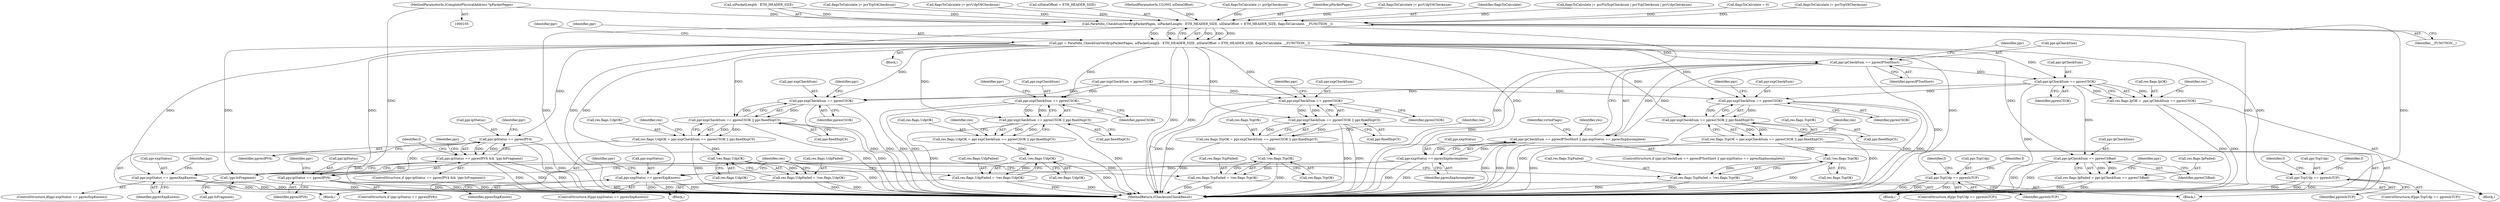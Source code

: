 digraph "0_kvm-guest-drivers-windows_fbfa4d1083ea84c5429992ca3e996d7d4fbc8238@pointer" {
"1000108" [label="(MethodParameterIn,tCompletePhysicalAddress *pPacketPages)"];
"1000188" [label="(Call,ParaNdis_CheckSumVerify(pPacketPages, ulPacketLength - ETH_HEADER_SIZE, ulDataOffset + ETH_HEADER_SIZE, flagsToCalculate, __FUNCTION__))"];
"1000186" [label="(Call,ppr = ParaNdis_CheckSumVerify(pPacketPages, ulPacketLength - ETH_HEADER_SIZE, ulDataOffset + ETH_HEADER_SIZE, flagsToCalculate, __FUNCTION__))"];
"1000200" [label="(Call,ppr.ipCheckSum == ppresIPTooShort)"];
"1000199" [label="(Call,ppr.ipCheckSum == ppresIPTooShort || ppr.xxpStatus == ppresXxpIncomplete)"];
"1000266" [label="(Call,ppr.ipCheckSum == ppresCSOK)"];
"1000260" [label="(Call,res.flags.IpOK =  ppr.ipCheckSum == ppresCSOK)"];
"1000277" [label="(Call,ppr.ipCheckSum == ppresCSBad)"];
"1000271" [label="(Call,res.flags.IpFailed = ppr.ipCheckSum == ppresCSBad)"];
"1000308" [label="(Call,ppr.xxpCheckSum == ppresCSOK)"];
"1000307" [label="(Call,ppr.xxpCheckSum == ppresCSOK || ppr.fixedXxpCS)"];
"1000301" [label="(Call,res.flags.TcpOK = ppr.xxpCheckSum == ppresCSOK || ppr.fixedXxpCS)"];
"1000322" [label="(Call,!res.flags.TcpOK)"];
"1000316" [label="(Call,res.flags.TcpFailed = !res.flags.TcpOK)"];
"1000342" [label="(Call,ppr.xxpCheckSum == ppresCSOK)"];
"1000341" [label="(Call,ppr.xxpCheckSum == ppresCSOK || ppr.fixedXxpCS)"];
"1000335" [label="(Call,res.flags.UdpOK = ppr.xxpCheckSum == ppresCSOK || ppr.fixedXxpCS)"];
"1000356" [label="(Call,!res.flags.UdpOK)"];
"1000350" [label="(Call,res.flags.UdpFailed = !res.flags.UdpOK)"];
"1000205" [label="(Call,ppr.xxpStatus == ppresXxpIncomplete)"];
"1000283" [label="(Call,ppr.xxpStatus == ppresXxpKnown)"];
"1000371" [label="(Call,ppr.xxpStatus == ppresXxpKnown)"];
"1000245" [label="(Call,ppr.ipStatus == ppresIPV4)"];
"1000244" [label="(Call,ppr.ipStatus == ppresIPV4 && !ppr.IsFragment)"];
"1000364" [label="(Call,ppr.ipStatus == ppresIPV6)"];
"1000250" [label="(Call,!ppr.IsFragment)"];
"1000290" [label="(Call,ppr.TcpUdp == ppresIsTCP)"];
"1000378" [label="(Call,ppr.TcpUdp == ppresIsTCP)"];
"1000396" [label="(Call,ppr.xxpCheckSum == ppresCSOK)"];
"1000395" [label="(Call,ppr.xxpCheckSum == ppresCSOK || ppr.fixedXxpCS)"];
"1000389" [label="(Call,res.flags.TcpOK = ppr.xxpCheckSum == ppresCSOK || ppr.fixedXxpCS)"];
"1000410" [label="(Call,!res.flags.TcpOK)"];
"1000404" [label="(Call,res.flags.TcpFailed = !res.flags.TcpOK)"];
"1000430" [label="(Call,ppr.xxpCheckSum == ppresCSOK)"];
"1000429" [label="(Call,ppr.xxpCheckSum == ppresCSOK || ppr.fixedXxpCS)"];
"1000423" [label="(Call,res.flags.UdpOK = ppr.xxpCheckSum == ppresCSOK || ppr.fixedXxpCS)"];
"1000444" [label="(Call,!res.flags.UdpOK)"];
"1000438" [label="(Call,res.flags.UdpFailed = !res.flags.UdpOK)"];
"1000243" [label="(ControlStructure,if (ppr.ipStatus == ppresIPV4 && !ppr.IsFragment))"];
"1000229" [label="(Identifier,virtioFlags)"];
"1000435" [label="(Call,ppr.fixedXxpCS)"];
"1000200" [label="(Call,ppr.ipCheckSum == ppresIPTooShort)"];
"1000332" [label="(Identifier,f)"];
"1000452" [label="(MethodReturn,tChecksumCheckResult)"];
"1000284" [label="(Call,ppr.xxpStatus)"];
"1000347" [label="(Call,ppr.fixedXxpCS)"];
"1000314" [label="(Identifier,ppr)"];
"1000322" [label="(Call,!res.flags.TcpOK)"];
"1000266" [label="(Call,ppr.ipCheckSum == ppresCSOK)"];
"1000207" [label="(Identifier,ppr)"];
"1000108" [label="(MethodParameterIn,tCompletePhysicalAddress *pPacketPages)"];
"1000249" [label="(Identifier,ppresIPV4)"];
"1000348" [label="(Identifier,ppr)"];
"1000404" [label="(Call,res.flags.TcpFailed = !res.flags.TcpOK)"];
"1000283" [label="(Call,ppr.xxpStatus == ppresXxpKnown)"];
"1000278" [label="(Call,ppr.ipCheckSum)"];
"1000199" [label="(Call,ppr.ipCheckSum == ppresIPTooShort || ppr.xxpStatus == ppresXxpIncomplete)"];
"1000246" [label="(Call,ppr.ipStatus)"];
"1000289" [label="(ControlStructure,if(ppr.TcpUdp == ppresIsTCP))"];
"1000149" [label="(Call,flagsToCalculate |= pcrFixXxpChecksum | pcrTcpChecksum | pcrUdpChecksum)"];
"1000188" [label="(Call,ParaNdis_CheckSumVerify(pPacketPages, ulPacketLength - ETH_HEADER_SIZE, ulDataOffset + ETH_HEADER_SIZE, flagsToCalculate, __FUNCTION__))"];
"1000123" [label="(Call,flagsToCalculate = 0)"];
"1000410" [label="(Call,!res.flags.TcpOK)"];
"1000370" [label="(ControlStructure,if(ppr.xxpStatus == ppresXxpKnown))"];
"1000259" [label="(Block,)"];
"1000309" [label="(Call,ppr.xxpCheckSum)"];
"1000422" [label="(Block,)"];
"1000317" [label="(Call,res.flags.TcpFailed)"];
"1000356" [label="(Call,!res.flags.UdpOK)"];
"1000319" [label="(Identifier,res)"];
"1000257" [label="(Identifier,f)"];
"1000371" [label="(Call,ppr.xxpStatus == ppresXxpKnown)"];
"1000424" [label="(Call,res.flags.UdpOK)"];
"1000271" [label="(Call,res.flags.IpFailed = ppr.ipCheckSum == ppresCSBad)"];
"1000316" [label="(Call,res.flags.TcpFailed = !res.flags.TcpOK)"];
"1000343" [label="(Call,ppr.xxpCheckSum)"];
"1000292" [label="(Identifier,ppr)"];
"1000377" [label="(ControlStructure,if(ppr.TcpUdp == ppresIsTCP))"];
"1000445" [label="(Call,res.flags.UdpOK)"];
"1000176" [label="(Call,flagsToCalculate |= pcrTcpV6Checksum)"];
"1000323" [label="(Call,res.flags.TcpOK)"];
"1000245" [label="(Call,ppr.ipStatus == ppresIPV4)"];
"1000451" [label="(Identifier,res)"];
"1000205" [label="(Call,ppr.xxpStatus == ppresXxpIncomplete)"];
"1000407" [label="(Identifier,res)"];
"1000434" [label="(Identifier,ppresCSOK)"];
"1000313" [label="(Call,ppr.fixedXxpCS)"];
"1000335" [label="(Call,res.flags.UdpOK = ppr.xxpCheckSum == ppresCSOK || ppr.fixedXxpCS)"];
"1000287" [label="(Identifier,ppresXxpKnown)"];
"1000244" [label="(Call,ppr.ipStatus == ppresIPV4 && !ppr.IsFragment)"];
"1000429" [label="(Call,ppr.xxpCheckSum == ppresCSOK || ppr.fixedXxpCS)"];
"1000190" [label="(Call,ulPacketLength - ETH_HEADER_SIZE)"];
"1000334" [label="(Block,)"];
"1000261" [label="(Call,res.flags.IpOK)"];
"1000162" [label="(Call,flagsToCalculate |= pcrTcpV4Checksum)"];
"1000202" [label="(Identifier,ppr)"];
"1000302" [label="(Call,res.flags.TcpOK)"];
"1000438" [label="(Call,res.flags.UdpFailed = !res.flags.UdpOK)"];
"1000308" [label="(Call,ppr.xxpCheckSum == ppresCSOK)"];
"1000430" [label="(Call,ppr.xxpCheckSum == ppresCSOK)"];
"1000285" [label="(Identifier,ppr)"];
"1000291" [label="(Call,ppr.TcpUdp)"];
"1000238" [label="(Call,ppr.xxpCheckSum = ppresCSOK)"];
"1000277" [label="(Call,ppr.ipCheckSum == ppresCSBad)"];
"1000250" [label="(Call,!ppr.IsFragment)"];
"1000301" [label="(Call,res.flags.TcpOK = ppr.xxpCheckSum == ppresCSOK || ppr.fixedXxpCS)"];
"1000389" [label="(Call,res.flags.TcpOK = ppr.xxpCheckSum == ppresCSOK || ppr.fixedXxpCS)"];
"1000441" [label="(Identifier,res)"];
"1000260" [label="(Call,res.flags.IpOK =  ppr.ipCheckSum == ppresCSOK)"];
"1000397" [label="(Call,ppr.xxpCheckSum)"];
"1000380" [label="(Identifier,ppr)"];
"1000183" [label="(Call,flagsToCalculate |= pcrUdpV6Checksum)"];
"1000395" [label="(Call,ppr.xxpCheckSum == ppresCSOK || ppr.fixedXxpCS)"];
"1000251" [label="(Call,ppr.IsFragment)"];
"1000307" [label="(Call,ppr.xxpCheckSum == ppresCSOK || ppr.fixedXxpCS)"];
"1000270" [label="(Identifier,ppresCSOK)"];
"1000375" [label="(Identifier,ppresXxpKnown)"];
"1000363" [label="(ControlStructure,if (ppr.ipStatus == ppresIPV6))"];
"1000444" [label="(Call,!res.flags.UdpOK)"];
"1000198" [label="(ControlStructure,if (ppr.ipCheckSum == ppresIPTooShort || ppr.xxpStatus == ppresXxpIncomplete))"];
"1000364" [label="(Call,ppr.ipStatus == ppresIPV6)"];
"1000186" [label="(Call,ppr = ParaNdis_CheckSumVerify(pPacketPages, ulPacketLength - ETH_HEADER_SIZE, ulDataOffset + ETH_HEADER_SIZE, flagsToCalculate, __FUNCTION__))"];
"1000193" [label="(Call,ulDataOffset + ETH_HEADER_SIZE)"];
"1000110" [label="(MethodParameterIn,ULONG ulDataOffset)"];
"1000379" [label="(Call,ppr.TcpUdp)"];
"1000400" [label="(Identifier,ppresCSOK)"];
"1000366" [label="(Identifier,ppr)"];
"1000411" [label="(Call,res.flags.TcpOK)"];
"1000267" [label="(Call,ppr.ipCheckSum)"];
"1000368" [label="(Identifier,ppresIPV6)"];
"1000351" [label="(Call,res.flags.UdpFailed)"];
"1000423" [label="(Call,res.flags.UdpOK = ppr.xxpCheckSum == ppresCSOK || ppr.fixedXxpCS)"];
"1000420" [label="(Identifier,f)"];
"1000341" [label="(Call,ppr.xxpCheckSum == ppresCSOK || ppr.fixedXxpCS)"];
"1000350" [label="(Call,res.flags.UdpFailed = !res.flags.UdpOK)"];
"1000204" [label="(Identifier,ppresIPTooShort)"];
"1000135" [label="(Call,flagsToCalculate |= pcrIpChecksum)"];
"1000201" [label="(Call,ppr.ipCheckSum)"];
"1000431" [label="(Call,ppr.xxpCheckSum)"];
"1000382" [label="(Identifier,ppresIsTCP)"];
"1000189" [label="(Identifier,pPacketPages)"];
"1000390" [label="(Call,res.flags.TcpOK)"];
"1000272" [label="(Call,res.flags.IpFailed)"];
"1000298" [label="(Identifier,f)"];
"1000290" [label="(Call,ppr.TcpUdp == ppresIsTCP)"];
"1000300" [label="(Block,)"];
"1000346" [label="(Identifier,ppresCSOK)"];
"1000197" [label="(Identifier,__FUNCTION__)"];
"1000281" [label="(Identifier,ppresCSBad)"];
"1000401" [label="(Call,ppr.fixedXxpCS)"];
"1000357" [label="(Call,res.flags.UdpOK)"];
"1000373" [label="(Identifier,ppr)"];
"1000169" [label="(Call,flagsToCalculate |= pcrUdpV4Checksum)"];
"1000436" [label="(Identifier,ppr)"];
"1000388" [label="(Block,)"];
"1000274" [label="(Identifier,res)"];
"1000214" [label="(Identifier,res)"];
"1000111" [label="(Block,)"];
"1000206" [label="(Call,ppr.xxpStatus)"];
"1000187" [label="(Identifier,ppr)"];
"1000336" [label="(Call,res.flags.UdpOK)"];
"1000365" [label="(Call,ppr.ipStatus)"];
"1000252" [label="(Identifier,ppr)"];
"1000386" [label="(Identifier,f)"];
"1000294" [label="(Identifier,ppresIsTCP)"];
"1000209" [label="(Identifier,ppresXxpIncomplete)"];
"1000342" [label="(Call,ppr.xxpCheckSum == ppresCSOK)"];
"1000372" [label="(Call,ppr.xxpStatus)"];
"1000396" [label="(Call,ppr.xxpCheckSum == ppresCSOK)"];
"1000312" [label="(Identifier,ppresCSOK)"];
"1000402" [label="(Identifier,ppr)"];
"1000282" [label="(ControlStructure,if(ppr.xxpStatus == ppresXxpKnown))"];
"1000439" [label="(Call,res.flags.UdpFailed)"];
"1000353" [label="(Identifier,res)"];
"1000196" [label="(Identifier,flagsToCalculate)"];
"1000378" [label="(Call,ppr.TcpUdp == ppresIsTCP)"];
"1000405" [label="(Call,res.flags.TcpFailed)"];
"1000108" -> "1000105"  [label="AST: "];
"1000108" -> "1000452"  [label="DDG: "];
"1000108" -> "1000188"  [label="DDG: "];
"1000188" -> "1000186"  [label="AST: "];
"1000188" -> "1000197"  [label="CFG: "];
"1000189" -> "1000188"  [label="AST: "];
"1000190" -> "1000188"  [label="AST: "];
"1000193" -> "1000188"  [label="AST: "];
"1000196" -> "1000188"  [label="AST: "];
"1000197" -> "1000188"  [label="AST: "];
"1000186" -> "1000188"  [label="CFG: "];
"1000188" -> "1000452"  [label="DDG: "];
"1000188" -> "1000452"  [label="DDG: "];
"1000188" -> "1000452"  [label="DDG: "];
"1000188" -> "1000452"  [label="DDG: "];
"1000188" -> "1000452"  [label="DDG: "];
"1000188" -> "1000186"  [label="DDG: "];
"1000188" -> "1000186"  [label="DDG: "];
"1000188" -> "1000186"  [label="DDG: "];
"1000188" -> "1000186"  [label="DDG: "];
"1000188" -> "1000186"  [label="DDG: "];
"1000190" -> "1000188"  [label="DDG: "];
"1000190" -> "1000188"  [label="DDG: "];
"1000110" -> "1000188"  [label="DDG: "];
"1000183" -> "1000188"  [label="DDG: "];
"1000135" -> "1000188"  [label="DDG: "];
"1000162" -> "1000188"  [label="DDG: "];
"1000123" -> "1000188"  [label="DDG: "];
"1000176" -> "1000188"  [label="DDG: "];
"1000169" -> "1000188"  [label="DDG: "];
"1000149" -> "1000188"  [label="DDG: "];
"1000186" -> "1000111"  [label="AST: "];
"1000187" -> "1000186"  [label="AST: "];
"1000202" -> "1000186"  [label="CFG: "];
"1000186" -> "1000452"  [label="DDG: "];
"1000186" -> "1000452"  [label="DDG: "];
"1000186" -> "1000200"  [label="DDG: "];
"1000186" -> "1000205"  [label="DDG: "];
"1000186" -> "1000245"  [label="DDG: "];
"1000186" -> "1000250"  [label="DDG: "];
"1000186" -> "1000266"  [label="DDG: "];
"1000186" -> "1000277"  [label="DDG: "];
"1000186" -> "1000283"  [label="DDG: "];
"1000186" -> "1000290"  [label="DDG: "];
"1000186" -> "1000308"  [label="DDG: "];
"1000186" -> "1000307"  [label="DDG: "];
"1000186" -> "1000342"  [label="DDG: "];
"1000186" -> "1000341"  [label="DDG: "];
"1000186" -> "1000364"  [label="DDG: "];
"1000186" -> "1000371"  [label="DDG: "];
"1000186" -> "1000378"  [label="DDG: "];
"1000186" -> "1000396"  [label="DDG: "];
"1000186" -> "1000395"  [label="DDG: "];
"1000186" -> "1000430"  [label="DDG: "];
"1000186" -> "1000429"  [label="DDG: "];
"1000200" -> "1000199"  [label="AST: "];
"1000200" -> "1000204"  [label="CFG: "];
"1000201" -> "1000200"  [label="AST: "];
"1000204" -> "1000200"  [label="AST: "];
"1000207" -> "1000200"  [label="CFG: "];
"1000199" -> "1000200"  [label="CFG: "];
"1000200" -> "1000452"  [label="DDG: "];
"1000200" -> "1000452"  [label="DDG: "];
"1000200" -> "1000199"  [label="DDG: "];
"1000200" -> "1000199"  [label="DDG: "];
"1000200" -> "1000266"  [label="DDG: "];
"1000199" -> "1000198"  [label="AST: "];
"1000199" -> "1000205"  [label="CFG: "];
"1000205" -> "1000199"  [label="AST: "];
"1000214" -> "1000199"  [label="CFG: "];
"1000229" -> "1000199"  [label="CFG: "];
"1000199" -> "1000452"  [label="DDG: "];
"1000199" -> "1000452"  [label="DDG: "];
"1000199" -> "1000452"  [label="DDG: "];
"1000205" -> "1000199"  [label="DDG: "];
"1000205" -> "1000199"  [label="DDG: "];
"1000266" -> "1000260"  [label="AST: "];
"1000266" -> "1000270"  [label="CFG: "];
"1000267" -> "1000266"  [label="AST: "];
"1000270" -> "1000266"  [label="AST: "];
"1000260" -> "1000266"  [label="CFG: "];
"1000266" -> "1000452"  [label="DDG: "];
"1000266" -> "1000260"  [label="DDG: "];
"1000266" -> "1000260"  [label="DDG: "];
"1000266" -> "1000277"  [label="DDG: "];
"1000266" -> "1000308"  [label="DDG: "];
"1000266" -> "1000342"  [label="DDG: "];
"1000260" -> "1000259"  [label="AST: "];
"1000261" -> "1000260"  [label="AST: "];
"1000274" -> "1000260"  [label="CFG: "];
"1000260" -> "1000452"  [label="DDG: "];
"1000260" -> "1000452"  [label="DDG: "];
"1000277" -> "1000271"  [label="AST: "];
"1000277" -> "1000281"  [label="CFG: "];
"1000278" -> "1000277"  [label="AST: "];
"1000281" -> "1000277"  [label="AST: "];
"1000271" -> "1000277"  [label="CFG: "];
"1000277" -> "1000452"  [label="DDG: "];
"1000277" -> "1000452"  [label="DDG: "];
"1000277" -> "1000271"  [label="DDG: "];
"1000277" -> "1000271"  [label="DDG: "];
"1000271" -> "1000259"  [label="AST: "];
"1000272" -> "1000271"  [label="AST: "];
"1000285" -> "1000271"  [label="CFG: "];
"1000271" -> "1000452"  [label="DDG: "];
"1000271" -> "1000452"  [label="DDG: "];
"1000308" -> "1000307"  [label="AST: "];
"1000308" -> "1000312"  [label="CFG: "];
"1000309" -> "1000308"  [label="AST: "];
"1000312" -> "1000308"  [label="AST: "];
"1000314" -> "1000308"  [label="CFG: "];
"1000307" -> "1000308"  [label="CFG: "];
"1000308" -> "1000452"  [label="DDG: "];
"1000308" -> "1000452"  [label="DDG: "];
"1000308" -> "1000307"  [label="DDG: "];
"1000308" -> "1000307"  [label="DDG: "];
"1000238" -> "1000308"  [label="DDG: "];
"1000307" -> "1000301"  [label="AST: "];
"1000307" -> "1000313"  [label="CFG: "];
"1000313" -> "1000307"  [label="AST: "];
"1000301" -> "1000307"  [label="CFG: "];
"1000307" -> "1000452"  [label="DDG: "];
"1000307" -> "1000452"  [label="DDG: "];
"1000307" -> "1000301"  [label="DDG: "];
"1000307" -> "1000301"  [label="DDG: "];
"1000301" -> "1000300"  [label="AST: "];
"1000302" -> "1000301"  [label="AST: "];
"1000319" -> "1000301"  [label="CFG: "];
"1000301" -> "1000452"  [label="DDG: "];
"1000301" -> "1000322"  [label="DDG: "];
"1000322" -> "1000316"  [label="AST: "];
"1000322" -> "1000323"  [label="CFG: "];
"1000323" -> "1000322"  [label="AST: "];
"1000316" -> "1000322"  [label="CFG: "];
"1000322" -> "1000452"  [label="DDG: "];
"1000322" -> "1000316"  [label="DDG: "];
"1000316" -> "1000300"  [label="AST: "];
"1000317" -> "1000316"  [label="AST: "];
"1000451" -> "1000316"  [label="CFG: "];
"1000316" -> "1000452"  [label="DDG: "];
"1000316" -> "1000452"  [label="DDG: "];
"1000342" -> "1000341"  [label="AST: "];
"1000342" -> "1000346"  [label="CFG: "];
"1000343" -> "1000342"  [label="AST: "];
"1000346" -> "1000342"  [label="AST: "];
"1000348" -> "1000342"  [label="CFG: "];
"1000341" -> "1000342"  [label="CFG: "];
"1000342" -> "1000452"  [label="DDG: "];
"1000342" -> "1000452"  [label="DDG: "];
"1000342" -> "1000341"  [label="DDG: "];
"1000342" -> "1000341"  [label="DDG: "];
"1000238" -> "1000342"  [label="DDG: "];
"1000341" -> "1000335"  [label="AST: "];
"1000341" -> "1000347"  [label="CFG: "];
"1000347" -> "1000341"  [label="AST: "];
"1000335" -> "1000341"  [label="CFG: "];
"1000341" -> "1000452"  [label="DDG: "];
"1000341" -> "1000452"  [label="DDG: "];
"1000341" -> "1000335"  [label="DDG: "];
"1000341" -> "1000335"  [label="DDG: "];
"1000335" -> "1000334"  [label="AST: "];
"1000336" -> "1000335"  [label="AST: "];
"1000353" -> "1000335"  [label="CFG: "];
"1000335" -> "1000452"  [label="DDG: "];
"1000335" -> "1000356"  [label="DDG: "];
"1000356" -> "1000350"  [label="AST: "];
"1000356" -> "1000357"  [label="CFG: "];
"1000357" -> "1000356"  [label="AST: "];
"1000350" -> "1000356"  [label="CFG: "];
"1000356" -> "1000452"  [label="DDG: "];
"1000356" -> "1000350"  [label="DDG: "];
"1000350" -> "1000334"  [label="AST: "];
"1000351" -> "1000350"  [label="AST: "];
"1000451" -> "1000350"  [label="CFG: "];
"1000350" -> "1000452"  [label="DDG: "];
"1000350" -> "1000452"  [label="DDG: "];
"1000205" -> "1000209"  [label="CFG: "];
"1000206" -> "1000205"  [label="AST: "];
"1000209" -> "1000205"  [label="AST: "];
"1000205" -> "1000452"  [label="DDG: "];
"1000205" -> "1000452"  [label="DDG: "];
"1000205" -> "1000283"  [label="DDG: "];
"1000205" -> "1000371"  [label="DDG: "];
"1000283" -> "1000282"  [label="AST: "];
"1000283" -> "1000287"  [label="CFG: "];
"1000284" -> "1000283"  [label="AST: "];
"1000287" -> "1000283"  [label="AST: "];
"1000292" -> "1000283"  [label="CFG: "];
"1000451" -> "1000283"  [label="CFG: "];
"1000283" -> "1000452"  [label="DDG: "];
"1000283" -> "1000452"  [label="DDG: "];
"1000283" -> "1000452"  [label="DDG: "];
"1000371" -> "1000370"  [label="AST: "];
"1000371" -> "1000375"  [label="CFG: "];
"1000372" -> "1000371"  [label="AST: "];
"1000375" -> "1000371"  [label="AST: "];
"1000380" -> "1000371"  [label="CFG: "];
"1000451" -> "1000371"  [label="CFG: "];
"1000371" -> "1000452"  [label="DDG: "];
"1000371" -> "1000452"  [label="DDG: "];
"1000371" -> "1000452"  [label="DDG: "];
"1000245" -> "1000244"  [label="AST: "];
"1000245" -> "1000249"  [label="CFG: "];
"1000246" -> "1000245"  [label="AST: "];
"1000249" -> "1000245"  [label="AST: "];
"1000252" -> "1000245"  [label="CFG: "];
"1000244" -> "1000245"  [label="CFG: "];
"1000245" -> "1000452"  [label="DDG: "];
"1000245" -> "1000452"  [label="DDG: "];
"1000245" -> "1000244"  [label="DDG: "];
"1000245" -> "1000244"  [label="DDG: "];
"1000245" -> "1000364"  [label="DDG: "];
"1000244" -> "1000243"  [label="AST: "];
"1000244" -> "1000250"  [label="CFG: "];
"1000250" -> "1000244"  [label="AST: "];
"1000257" -> "1000244"  [label="CFG: "];
"1000366" -> "1000244"  [label="CFG: "];
"1000244" -> "1000452"  [label="DDG: "];
"1000244" -> "1000452"  [label="DDG: "];
"1000244" -> "1000452"  [label="DDG: "];
"1000250" -> "1000244"  [label="DDG: "];
"1000364" -> "1000363"  [label="AST: "];
"1000364" -> "1000368"  [label="CFG: "];
"1000365" -> "1000364"  [label="AST: "];
"1000368" -> "1000364"  [label="AST: "];
"1000373" -> "1000364"  [label="CFG: "];
"1000451" -> "1000364"  [label="CFG: "];
"1000364" -> "1000452"  [label="DDG: "];
"1000364" -> "1000452"  [label="DDG: "];
"1000364" -> "1000452"  [label="DDG: "];
"1000250" -> "1000251"  [label="CFG: "];
"1000251" -> "1000250"  [label="AST: "];
"1000250" -> "1000452"  [label="DDG: "];
"1000290" -> "1000289"  [label="AST: "];
"1000290" -> "1000294"  [label="CFG: "];
"1000291" -> "1000290"  [label="AST: "];
"1000294" -> "1000290"  [label="AST: "];
"1000298" -> "1000290"  [label="CFG: "];
"1000332" -> "1000290"  [label="CFG: "];
"1000290" -> "1000452"  [label="DDG: "];
"1000290" -> "1000452"  [label="DDG: "];
"1000290" -> "1000452"  [label="DDG: "];
"1000378" -> "1000377"  [label="AST: "];
"1000378" -> "1000382"  [label="CFG: "];
"1000379" -> "1000378"  [label="AST: "];
"1000382" -> "1000378"  [label="AST: "];
"1000386" -> "1000378"  [label="CFG: "];
"1000420" -> "1000378"  [label="CFG: "];
"1000378" -> "1000452"  [label="DDG: "];
"1000378" -> "1000452"  [label="DDG: "];
"1000378" -> "1000452"  [label="DDG: "];
"1000396" -> "1000395"  [label="AST: "];
"1000396" -> "1000400"  [label="CFG: "];
"1000397" -> "1000396"  [label="AST: "];
"1000400" -> "1000396"  [label="AST: "];
"1000402" -> "1000396"  [label="CFG: "];
"1000395" -> "1000396"  [label="CFG: "];
"1000396" -> "1000452"  [label="DDG: "];
"1000396" -> "1000452"  [label="DDG: "];
"1000396" -> "1000395"  [label="DDG: "];
"1000396" -> "1000395"  [label="DDG: "];
"1000238" -> "1000396"  [label="DDG: "];
"1000395" -> "1000389"  [label="AST: "];
"1000395" -> "1000401"  [label="CFG: "];
"1000401" -> "1000395"  [label="AST: "];
"1000389" -> "1000395"  [label="CFG: "];
"1000395" -> "1000452"  [label="DDG: "];
"1000395" -> "1000452"  [label="DDG: "];
"1000395" -> "1000389"  [label="DDG: "];
"1000395" -> "1000389"  [label="DDG: "];
"1000389" -> "1000388"  [label="AST: "];
"1000390" -> "1000389"  [label="AST: "];
"1000407" -> "1000389"  [label="CFG: "];
"1000389" -> "1000452"  [label="DDG: "];
"1000389" -> "1000410"  [label="DDG: "];
"1000410" -> "1000404"  [label="AST: "];
"1000410" -> "1000411"  [label="CFG: "];
"1000411" -> "1000410"  [label="AST: "];
"1000404" -> "1000410"  [label="CFG: "];
"1000410" -> "1000452"  [label="DDG: "];
"1000410" -> "1000404"  [label="DDG: "];
"1000404" -> "1000388"  [label="AST: "];
"1000405" -> "1000404"  [label="AST: "];
"1000451" -> "1000404"  [label="CFG: "];
"1000404" -> "1000452"  [label="DDG: "];
"1000404" -> "1000452"  [label="DDG: "];
"1000430" -> "1000429"  [label="AST: "];
"1000430" -> "1000434"  [label="CFG: "];
"1000431" -> "1000430"  [label="AST: "];
"1000434" -> "1000430"  [label="AST: "];
"1000436" -> "1000430"  [label="CFG: "];
"1000429" -> "1000430"  [label="CFG: "];
"1000430" -> "1000452"  [label="DDG: "];
"1000430" -> "1000452"  [label="DDG: "];
"1000430" -> "1000429"  [label="DDG: "];
"1000430" -> "1000429"  [label="DDG: "];
"1000238" -> "1000430"  [label="DDG: "];
"1000429" -> "1000423"  [label="AST: "];
"1000429" -> "1000435"  [label="CFG: "];
"1000435" -> "1000429"  [label="AST: "];
"1000423" -> "1000429"  [label="CFG: "];
"1000429" -> "1000452"  [label="DDG: "];
"1000429" -> "1000452"  [label="DDG: "];
"1000429" -> "1000423"  [label="DDG: "];
"1000429" -> "1000423"  [label="DDG: "];
"1000423" -> "1000422"  [label="AST: "];
"1000424" -> "1000423"  [label="AST: "];
"1000441" -> "1000423"  [label="CFG: "];
"1000423" -> "1000452"  [label="DDG: "];
"1000423" -> "1000444"  [label="DDG: "];
"1000444" -> "1000438"  [label="AST: "];
"1000444" -> "1000445"  [label="CFG: "];
"1000445" -> "1000444"  [label="AST: "];
"1000438" -> "1000444"  [label="CFG: "];
"1000444" -> "1000452"  [label="DDG: "];
"1000444" -> "1000438"  [label="DDG: "];
"1000438" -> "1000422"  [label="AST: "];
"1000439" -> "1000438"  [label="AST: "];
"1000451" -> "1000438"  [label="CFG: "];
"1000438" -> "1000452"  [label="DDG: "];
"1000438" -> "1000452"  [label="DDG: "];
}
